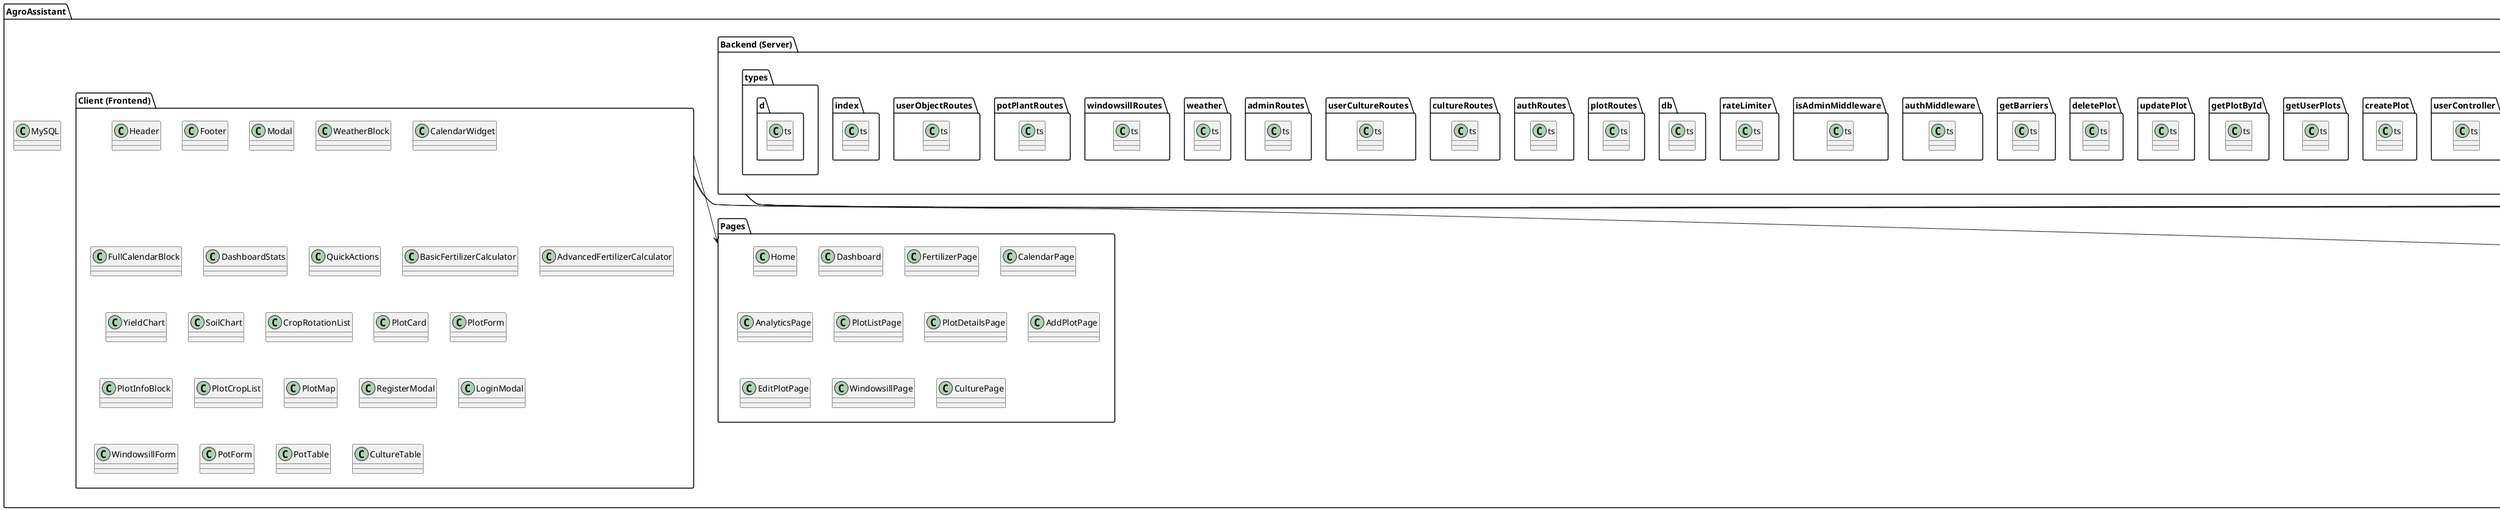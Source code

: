 @startuml

!define RECTANGLE class

' Project structure
package "AgroAssistant" {
    package "Client (Frontend)" {
        RECTANGLE "Header"
        RECTANGLE "Footer"
        RECTANGLE "Modal"
        RECTANGLE "WeatherBlock"
        RECTANGLE "CalendarWidget"
        RECTANGLE "FullCalendarBlock"
        RECTANGLE "DashboardStats"
        RECTANGLE "QuickActions"
        RECTANGLE "BasicFertilizerCalculator"
        RECTANGLE "AdvancedFertilizerCalculator"
        RECTANGLE "YieldChart"
        RECTANGLE "SoilChart"
        RECTANGLE "CropRotationList"
        RECTANGLE "PlotCard"
        RECTANGLE "PlotForm"
        RECTANGLE "PlotInfoBlock"
        RECTANGLE "PlotCropList"
        RECTANGLE "PlotMap"
        RECTANGLE "RegisterModal"
        RECTANGLE "LoginModal"
        RECTANGLE "WindowsillForm"
        RECTANGLE "PotForm"
        RECTANGLE "PotTable"
        RECTANGLE "CultureTable"
    }

    package "Pages" {
        RECTANGLE "Home"
        RECTANGLE "Dashboard"
        RECTANGLE "FertilizerPage"
        RECTANGLE "CalendarPage"
        RECTANGLE "AnalyticsPage"
        RECTANGLE "PlotListPage"
        RECTANGLE "PlotDetailsPage"
        RECTANGLE "AddPlotPage"
        RECTANGLE "EditPlotPage"
        RECTANGLE "WindowsillPage"
        RECTANGLE "CulturePage"
    }

    package "Backend (Server)" {
        RECTANGLE "authController.ts"
        RECTANGLE "adminManageController.ts"
        RECTANGLE "adminStatsController.ts"
        RECTANGLE "profileController.ts"
        RECTANGLE "userController.ts"
        RECTANGLE "createPlot.ts"
        RECTANGLE "getUserPlots.ts"
        RECTANGLE "getPlotById.ts"
        RECTANGLE "updatePlot.ts"
        RECTANGLE "deletePlot.ts"
        RECTANGLE "getBarriers.ts"
        RECTANGLE "authMiddleware.ts"
        RECTANGLE "isAdminMiddleware.ts"
        RECTANGLE "rateLimiter.ts"
        RECTANGLE "db.ts"
        RECTANGLE "plotRoutes.ts"
        RECTANGLE "authRoutes.ts"
        RECTANGLE "cultureRoutes.ts"
        RECTANGLE "userCultureRoutes.ts"
        RECTANGLE "adminRoutes.ts"
        RECTANGLE "weather.ts"
        RECTANGLE "windowsillRoutes.ts"
        RECTANGLE "potPlantRoutes.ts"
        RECTANGLE "userObjectRoutes.ts"
        RECTANGLE "index.ts"
        RECTANGLE "types.d.ts"
        RECTANGLE ".env"
    }

    RECTANGLE "MySQL"
}

' Relations between components (vertical flow)
"Client (Frontend)" -down-> "Pages"
"Client (Frontend)" -down-> "App.tsx"
"Client (Frontend)" -down-> "main.tsx"
"Client (Frontend)" -down-> "index.css"

"Backend (Server)" -down-> "authController.ts"
"Backend (Server)" -down-> "createPlot.ts"
"Backend (Server)" -down-> "db.ts"
"Backend (Server)" -down-> "plotRoutes.ts"
"Backend (Server)" -down-> "authRoutes.ts"

@enduml
